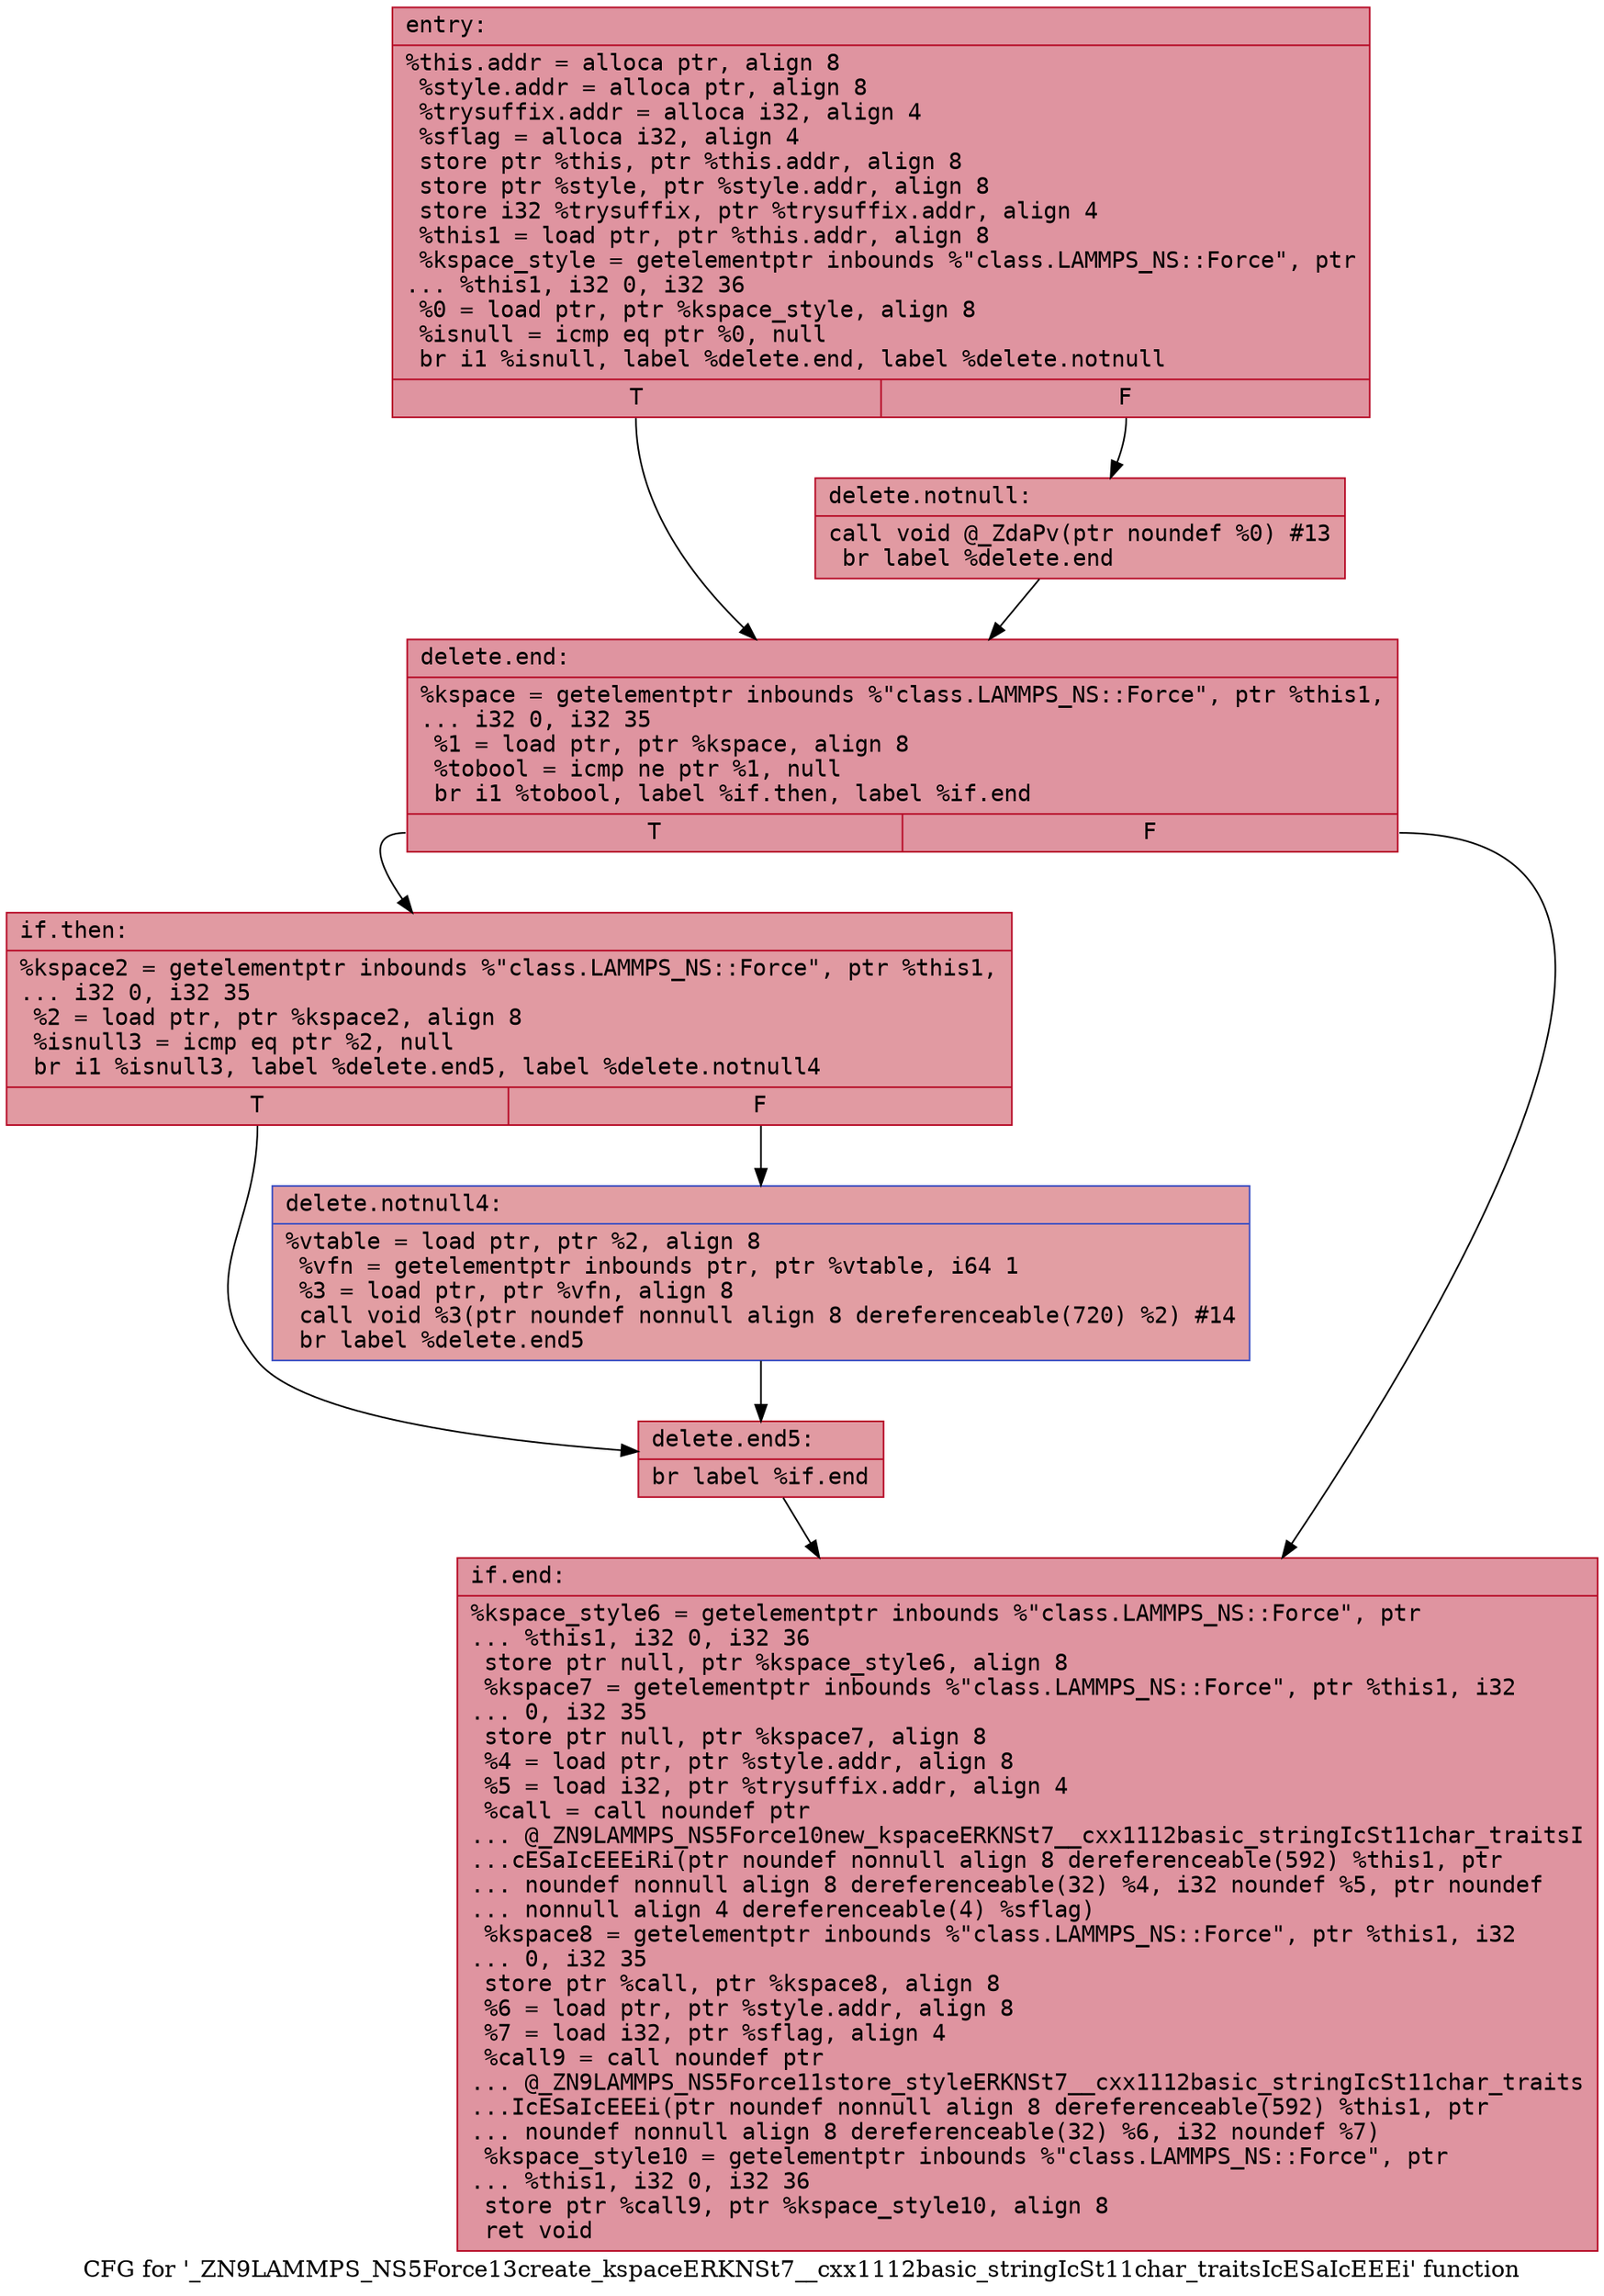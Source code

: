 digraph "CFG for '_ZN9LAMMPS_NS5Force13create_kspaceERKNSt7__cxx1112basic_stringIcSt11char_traitsIcESaIcEEEi' function" {
	label="CFG for '_ZN9LAMMPS_NS5Force13create_kspaceERKNSt7__cxx1112basic_stringIcSt11char_traitsIcESaIcEEEi' function";

	Node0x563a5e0f5750 [shape=record,color="#b70d28ff", style=filled, fillcolor="#b70d2870" fontname="Courier",label="{entry:\l|  %this.addr = alloca ptr, align 8\l  %style.addr = alloca ptr, align 8\l  %trysuffix.addr = alloca i32, align 4\l  %sflag = alloca i32, align 4\l  store ptr %this, ptr %this.addr, align 8\l  store ptr %style, ptr %style.addr, align 8\l  store i32 %trysuffix, ptr %trysuffix.addr, align 4\l  %this1 = load ptr, ptr %this.addr, align 8\l  %kspace_style = getelementptr inbounds %\"class.LAMMPS_NS::Force\", ptr\l... %this1, i32 0, i32 36\l  %0 = load ptr, ptr %kspace_style, align 8\l  %isnull = icmp eq ptr %0, null\l  br i1 %isnull, label %delete.end, label %delete.notnull\l|{<s0>T|<s1>F}}"];
	Node0x563a5e0f5750:s0 -> Node0x563a5e0f5ec0[tooltip="entry -> delete.end\nProbability 37.50%" ];
	Node0x563a5e0f5750:s1 -> Node0x563a5e0f5f40[tooltip="entry -> delete.notnull\nProbability 62.50%" ];
	Node0x563a5e0f5f40 [shape=record,color="#b70d28ff", style=filled, fillcolor="#bb1b2c70" fontname="Courier",label="{delete.notnull:\l|  call void @_ZdaPv(ptr noundef %0) #13\l  br label %delete.end\l}"];
	Node0x563a5e0f5f40 -> Node0x563a5e0f5ec0[tooltip="delete.notnull -> delete.end\nProbability 100.00%" ];
	Node0x563a5e0f5ec0 [shape=record,color="#b70d28ff", style=filled, fillcolor="#b70d2870" fontname="Courier",label="{delete.end:\l|  %kspace = getelementptr inbounds %\"class.LAMMPS_NS::Force\", ptr %this1,\l... i32 0, i32 35\l  %1 = load ptr, ptr %kspace, align 8\l  %tobool = icmp ne ptr %1, null\l  br i1 %tobool, label %if.then, label %if.end\l|{<s0>T|<s1>F}}"];
	Node0x563a5e0f5ec0:s0 -> Node0x563a5e0f6530[tooltip="delete.end -> if.then\nProbability 62.50%" ];
	Node0x563a5e0f5ec0:s1 -> Node0x563a5e0f65a0[tooltip="delete.end -> if.end\nProbability 37.50%" ];
	Node0x563a5e0f6530 [shape=record,color="#b70d28ff", style=filled, fillcolor="#bb1b2c70" fontname="Courier",label="{if.then:\l|  %kspace2 = getelementptr inbounds %\"class.LAMMPS_NS::Force\", ptr %this1,\l... i32 0, i32 35\l  %2 = load ptr, ptr %kspace2, align 8\l  %isnull3 = icmp eq ptr %2, null\l  br i1 %isnull3, label %delete.end5, label %delete.notnull4\l|{<s0>T|<s1>F}}"];
	Node0x563a5e0f6530:s0 -> Node0x563a5e0f68d0[tooltip="if.then -> delete.end5\nProbability 37.50%" ];
	Node0x563a5e0f6530:s1 -> Node0x563a5e0f6950[tooltip="if.then -> delete.notnull4\nProbability 62.50%" ];
	Node0x563a5e0f6950 [shape=record,color="#3d50c3ff", style=filled, fillcolor="#be242e70" fontname="Courier",label="{delete.notnull4:\l|  %vtable = load ptr, ptr %2, align 8\l  %vfn = getelementptr inbounds ptr, ptr %vtable, i64 1\l  %3 = load ptr, ptr %vfn, align 8\l  call void %3(ptr noundef nonnull align 8 dereferenceable(720) %2) #14\l  br label %delete.end5\l}"];
	Node0x563a5e0f6950 -> Node0x563a5e0f68d0[tooltip="delete.notnull4 -> delete.end5\nProbability 100.00%" ];
	Node0x563a5e0f68d0 [shape=record,color="#b70d28ff", style=filled, fillcolor="#bb1b2c70" fontname="Courier",label="{delete.end5:\l|  br label %if.end\l}"];
	Node0x563a5e0f68d0 -> Node0x563a5e0f65a0[tooltip="delete.end5 -> if.end\nProbability 100.00%" ];
	Node0x563a5e0f65a0 [shape=record,color="#b70d28ff", style=filled, fillcolor="#b70d2870" fontname="Courier",label="{if.end:\l|  %kspace_style6 = getelementptr inbounds %\"class.LAMMPS_NS::Force\", ptr\l... %this1, i32 0, i32 36\l  store ptr null, ptr %kspace_style6, align 8\l  %kspace7 = getelementptr inbounds %\"class.LAMMPS_NS::Force\", ptr %this1, i32\l... 0, i32 35\l  store ptr null, ptr %kspace7, align 8\l  %4 = load ptr, ptr %style.addr, align 8\l  %5 = load i32, ptr %trysuffix.addr, align 4\l  %call = call noundef ptr\l... @_ZN9LAMMPS_NS5Force10new_kspaceERKNSt7__cxx1112basic_stringIcSt11char_traitsI\l...cESaIcEEEiRi(ptr noundef nonnull align 8 dereferenceable(592) %this1, ptr\l... noundef nonnull align 8 dereferenceable(32) %4, i32 noundef %5, ptr noundef\l... nonnull align 4 dereferenceable(4) %sflag)\l  %kspace8 = getelementptr inbounds %\"class.LAMMPS_NS::Force\", ptr %this1, i32\l... 0, i32 35\l  store ptr %call, ptr %kspace8, align 8\l  %6 = load ptr, ptr %style.addr, align 8\l  %7 = load i32, ptr %sflag, align 4\l  %call9 = call noundef ptr\l... @_ZN9LAMMPS_NS5Force11store_styleERKNSt7__cxx1112basic_stringIcSt11char_traits\l...IcESaIcEEEi(ptr noundef nonnull align 8 dereferenceable(592) %this1, ptr\l... noundef nonnull align 8 dereferenceable(32) %6, i32 noundef %7)\l  %kspace_style10 = getelementptr inbounds %\"class.LAMMPS_NS::Force\", ptr\l... %this1, i32 0, i32 36\l  store ptr %call9, ptr %kspace_style10, align 8\l  ret void\l}"];
}
